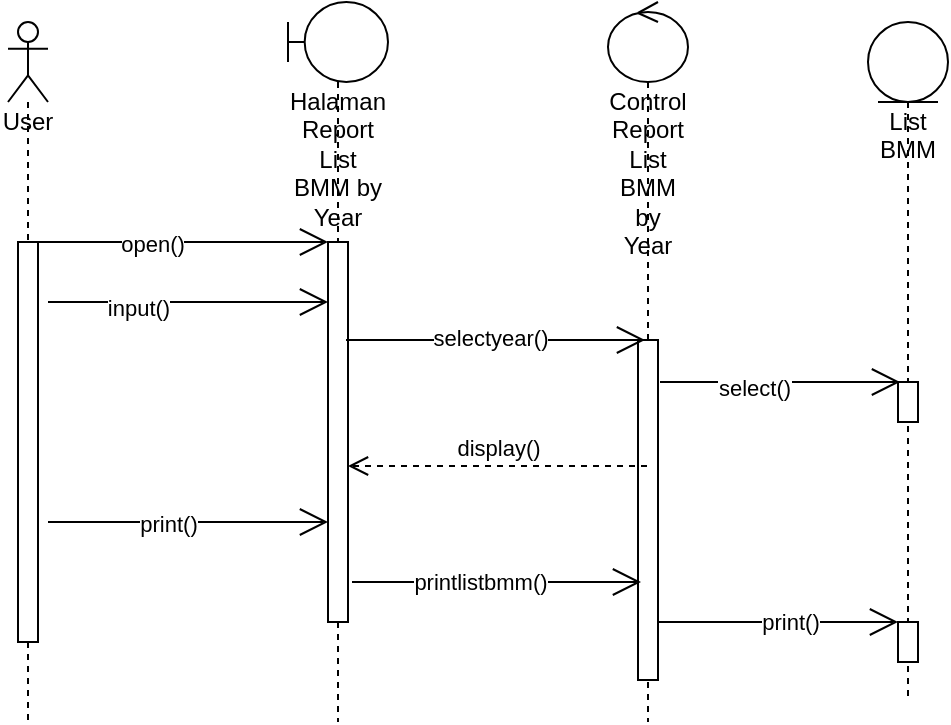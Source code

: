 <mxfile version="20.5.3" type="device"><diagram id="kgpKYQtTHZ0yAKxKKP6v" name="Page-1"><mxGraphModel dx="782" dy="411" grid="1" gridSize="10" guides="1" tooltips="1" connect="1" arrows="1" fold="1" page="1" pageScale="1" pageWidth="850" pageHeight="1100" math="0" shadow="0"><root><mxCell id="0"/><mxCell id="1" parent="0"/><mxCell id="HcUNtqqlQTvo5DEkoUG0-47" value="User" style="shape=umlLifeline;participant=umlActor;perimeter=lifelinePerimeter;whiteSpace=wrap;html=1;container=1;collapsible=0;recursiveResize=0;verticalAlign=top;spacingTop=36;outlineConnect=0;" parent="1" vertex="1"><mxGeometry x="150" y="230" width="20" height="350" as="geometry"/></mxCell><mxCell id="HcUNtqqlQTvo5DEkoUG0-48" value="" style="html=1;points=[];perimeter=orthogonalPerimeter;" parent="HcUNtqqlQTvo5DEkoUG0-47" vertex="1"><mxGeometry x="5" y="110" width="10" height="200" as="geometry"/></mxCell><mxCell id="HcUNtqqlQTvo5DEkoUG0-49" value="Halaman Report List BMM by Year" style="shape=umlLifeline;participant=umlBoundary;perimeter=lifelinePerimeter;whiteSpace=wrap;html=1;container=1;collapsible=0;recursiveResize=0;verticalAlign=top;spacingTop=36;outlineConnect=0;" parent="1" vertex="1"><mxGeometry x="290" y="220" width="50" height="360" as="geometry"/></mxCell><mxCell id="HcUNtqqlQTvo5DEkoUG0-50" value="" style="html=1;points=[];perimeter=orthogonalPerimeter;" parent="HcUNtqqlQTvo5DEkoUG0-49" vertex="1"><mxGeometry x="20" y="120" width="10" height="190" as="geometry"/></mxCell><mxCell id="HcUNtqqlQTvo5DEkoUG0-51" value="Control Report List BMM by Year" style="shape=umlLifeline;participant=umlControl;perimeter=lifelinePerimeter;whiteSpace=wrap;html=1;container=1;collapsible=0;recursiveResize=0;verticalAlign=top;spacingTop=36;outlineConnect=0;" parent="1" vertex="1"><mxGeometry x="450" y="220" width="40" height="360" as="geometry"/></mxCell><mxCell id="HcUNtqqlQTvo5DEkoUG0-52" value="" style="html=1;points=[];perimeter=orthogonalPerimeter;" parent="HcUNtqqlQTvo5DEkoUG0-51" vertex="1"><mxGeometry x="15" y="169" width="10" height="170" as="geometry"/></mxCell><mxCell id="HcUNtqqlQTvo5DEkoUG0-53" value="List BMM" style="shape=umlLifeline;participant=umlEntity;perimeter=lifelinePerimeter;whiteSpace=wrap;html=1;container=1;collapsible=0;recursiveResize=0;verticalAlign=top;spacingTop=36;outlineConnect=0;" parent="1" vertex="1"><mxGeometry x="580" y="230" width="40" height="340" as="geometry"/></mxCell><mxCell id="HcUNtqqlQTvo5DEkoUG0-54" value="" style="html=1;points=[];perimeter=orthogonalPerimeter;" parent="HcUNtqqlQTvo5DEkoUG0-53" vertex="1"><mxGeometry x="15" y="300" width="10" height="20" as="geometry"/></mxCell><mxCell id="HcUNtqqlQTvo5DEkoUG0-55" value="" style="html=1;points=[];perimeter=orthogonalPerimeter;" parent="HcUNtqqlQTvo5DEkoUG0-53" vertex="1"><mxGeometry x="15" y="180" width="10" height="20" as="geometry"/></mxCell><mxCell id="HcUNtqqlQTvo5DEkoUG0-56" value="" style="endArrow=open;endFill=1;endSize=12;html=1;rounded=0;" parent="1" edge="1"><mxGeometry width="160" relative="1" as="geometry"><mxPoint x="160" y="340" as="sourcePoint"/><mxPoint x="310" y="340" as="targetPoint"/></mxGeometry></mxCell><mxCell id="HcUNtqqlQTvo5DEkoUG0-57" value="open()" style="edgeLabel;html=1;align=center;verticalAlign=middle;resizable=0;points=[];" parent="HcUNtqqlQTvo5DEkoUG0-56" vertex="1" connectable="0"><mxGeometry x="-0.173" y="-1" relative="1" as="geometry"><mxPoint as="offset"/></mxGeometry></mxCell><mxCell id="HcUNtqqlQTvo5DEkoUG0-58" value="" style="endArrow=open;endFill=1;endSize=12;html=1;rounded=0;" parent="1" edge="1"><mxGeometry width="160" relative="1" as="geometry"><mxPoint x="322" y="510" as="sourcePoint"/><mxPoint x="466.5" y="510" as="targetPoint"/><Array as="points"><mxPoint x="377" y="510"/></Array></mxGeometry></mxCell><mxCell id="HcUNtqqlQTvo5DEkoUG0-59" value="printlistbmm()" style="edgeLabel;html=1;align=center;verticalAlign=middle;resizable=0;points=[];" parent="HcUNtqqlQTvo5DEkoUG0-58" vertex="1" connectable="0"><mxGeometry x="-0.3" y="1" relative="1" as="geometry"><mxPoint x="13" y="1" as="offset"/></mxGeometry></mxCell><mxCell id="HcUNtqqlQTvo5DEkoUG0-60" value="" style="endArrow=open;endFill=1;endSize=12;html=1;rounded=0;" parent="1" edge="1"><mxGeometry width="160" relative="1" as="geometry"><mxPoint x="170" y="480" as="sourcePoint"/><mxPoint x="310" y="480" as="targetPoint"/><Array as="points"/></mxGeometry></mxCell><mxCell id="HcUNtqqlQTvo5DEkoUG0-61" value="print()" style="edgeLabel;html=1;align=center;verticalAlign=middle;resizable=0;points=[];" parent="HcUNtqqlQTvo5DEkoUG0-60" vertex="1" connectable="0"><mxGeometry x="-0.343" y="-1" relative="1" as="geometry"><mxPoint x="14" as="offset"/></mxGeometry></mxCell><mxCell id="HcUNtqqlQTvo5DEkoUG0-62" value="" style="endArrow=open;endFill=1;endSize=12;html=1;rounded=0;" parent="1" edge="1"><mxGeometry width="160" relative="1" as="geometry"><mxPoint x="475" y="530" as="sourcePoint"/><mxPoint x="595" y="530" as="targetPoint"/><Array as="points"/></mxGeometry></mxCell><mxCell id="HcUNtqqlQTvo5DEkoUG0-63" value="print()" style="edgeLabel;html=1;align=center;verticalAlign=middle;resizable=0;points=[];" parent="HcUNtqqlQTvo5DEkoUG0-62" vertex="1" connectable="0"><mxGeometry x="-0.343" y="-1" relative="1" as="geometry"><mxPoint x="26" y="-1" as="offset"/></mxGeometry></mxCell><mxCell id="HcUNtqqlQTvo5DEkoUG0-64" value="" style="endArrow=open;endFill=1;endSize=12;html=1;rounded=0;fontSize=11;" parent="1" edge="1"><mxGeometry width="160" relative="1" as="geometry"><mxPoint x="319" y="389" as="sourcePoint"/><mxPoint x="468.5" y="389" as="targetPoint"/><Array as="points"><mxPoint x="400" y="389"/></Array></mxGeometry></mxCell><mxCell id="HcUNtqqlQTvo5DEkoUG0-65" value="selectyear()" style="edgeLabel;html=1;align=center;verticalAlign=middle;resizable=0;points=[];fontSize=11;" parent="HcUNtqqlQTvo5DEkoUG0-64" vertex="1" connectable="0"><mxGeometry x="-0.2" relative="1" as="geometry"><mxPoint x="12" y="-1" as="offset"/></mxGeometry></mxCell><mxCell id="HcUNtqqlQTvo5DEkoUG0-66" value="" style="endArrow=open;endFill=1;endSize=12;html=1;rounded=0;fontSize=11;" parent="1" edge="1"><mxGeometry width="160" relative="1" as="geometry"><mxPoint x="476" y="410" as="sourcePoint"/><mxPoint x="596" y="410" as="targetPoint"/></mxGeometry></mxCell><mxCell id="HcUNtqqlQTvo5DEkoUG0-67" value="select()" style="edgeLabel;html=1;align=center;verticalAlign=middle;resizable=0;points=[];fontSize=11;" parent="HcUNtqqlQTvo5DEkoUG0-66" vertex="1" connectable="0"><mxGeometry x="-0.217" y="-3" relative="1" as="geometry"><mxPoint as="offset"/></mxGeometry></mxCell><mxCell id="HcUNtqqlQTvo5DEkoUG0-68" value="display()" style="html=1;verticalAlign=bottom;endArrow=open;dashed=1;endSize=8;rounded=0;fontSize=11;" parent="1" edge="1"><mxGeometry relative="1" as="geometry"><mxPoint x="469.5" y="452" as="sourcePoint"/><mxPoint x="320" y="452" as="targetPoint"/></mxGeometry></mxCell><mxCell id="HcUNtqqlQTvo5DEkoUG0-69" value="" style="endArrow=open;endFill=1;endSize=12;html=1;rounded=0;" parent="1" edge="1"><mxGeometry width="160" relative="1" as="geometry"><mxPoint x="170" y="370" as="sourcePoint"/><mxPoint x="310" y="370" as="targetPoint"/></mxGeometry></mxCell><mxCell id="HcUNtqqlQTvo5DEkoUG0-70" value="input()" style="edgeLabel;html=1;align=center;verticalAlign=middle;resizable=0;points=[];" parent="HcUNtqqlQTvo5DEkoUG0-69" vertex="1" connectable="0"><mxGeometry x="-0.362" y="-3" relative="1" as="geometry"><mxPoint as="offset"/></mxGeometry></mxCell></root></mxGraphModel></diagram></mxfile>